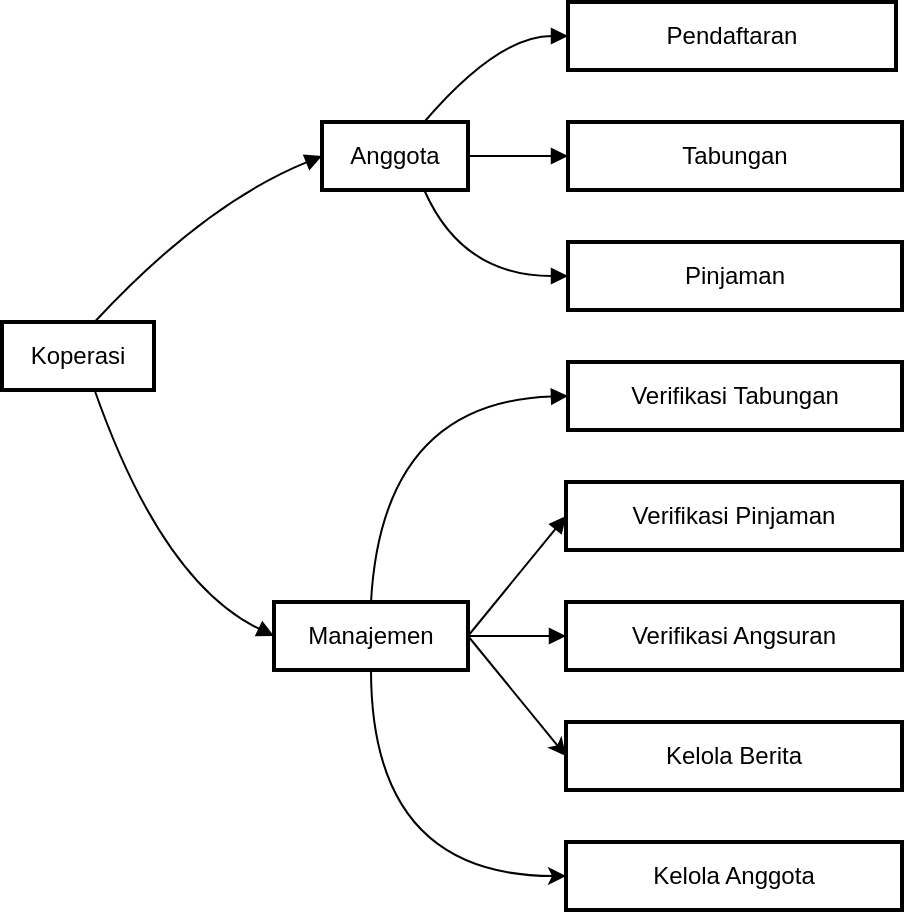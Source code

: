 <mxfile version="21.2.1" type="github">
  <diagram name="Page-1" id="gbfR1mwo9simhEl2wfYh">
    <mxGraphModel dx="1730" dy="1654" grid="1" gridSize="10" guides="1" tooltips="1" connect="1" arrows="1" fold="1" page="1" pageScale="1" pageWidth="850" pageHeight="1100" math="0" shadow="0">
      <root>
        <mxCell id="0" />
        <mxCell id="1" parent="0" />
        <mxCell id="2" value="Koperasi" style="whiteSpace=wrap;strokeWidth=2;" parent="1" vertex="1">
          <mxGeometry y="160" width="76" height="34" as="geometry" />
        </mxCell>
        <mxCell id="3" value="Anggota" style="whiteSpace=wrap;strokeWidth=2;" parent="1" vertex="1">
          <mxGeometry x="160" y="60" width="73" height="34" as="geometry" />
        </mxCell>
        <mxCell id="FtRE1K6ahmodpSijHRIX-19" value="" style="rounded=0;orthogonalLoop=1;jettySize=auto;html=1;entryX=0;entryY=0.5;entryDx=0;entryDy=0;exitX=1;exitY=0.5;exitDx=0;exitDy=0;" edge="1" parent="1" source="4" target="FtRE1K6ahmodpSijHRIX-18">
          <mxGeometry relative="1" as="geometry">
            <mxPoint x="240" y="320" as="sourcePoint" />
          </mxGeometry>
        </mxCell>
        <mxCell id="FtRE1K6ahmodpSijHRIX-22" value="" style="edgeStyle=orthogonalEdgeStyle;rounded=0;orthogonalLoop=1;jettySize=auto;html=1;curved=1;entryX=0;entryY=0.5;entryDx=0;entryDy=0;exitX=0.5;exitY=1;exitDx=0;exitDy=0;" edge="1" parent="1" source="4" target="FtRE1K6ahmodpSijHRIX-21">
          <mxGeometry relative="1" as="geometry">
            <Array as="points">
              <mxPoint x="185" y="437" />
            </Array>
          </mxGeometry>
        </mxCell>
        <mxCell id="4" value="Manajemen" style="whiteSpace=wrap;strokeWidth=2;" parent="1" vertex="1">
          <mxGeometry x="136" y="300" width="97" height="34" as="geometry" />
        </mxCell>
        <mxCell id="5" value="Pendaftaran" style="whiteSpace=wrap;strokeWidth=2;" parent="1" vertex="1">
          <mxGeometry x="283" width="164" height="34" as="geometry" />
        </mxCell>
        <mxCell id="6" value="Tabungan" style="whiteSpace=wrap;strokeWidth=2;" parent="1" vertex="1">
          <mxGeometry x="283" y="60" width="167" height="34" as="geometry" />
        </mxCell>
        <mxCell id="7" value="Pinjaman" style="whiteSpace=wrap;strokeWidth=2;" parent="1" vertex="1">
          <mxGeometry x="283" y="120" width="167" height="34" as="geometry" />
        </mxCell>
        <mxCell id="8" value="Verifikasi Tabungan" style="whiteSpace=wrap;strokeWidth=2;" parent="1" vertex="1">
          <mxGeometry x="283" y="180" width="167" height="34" as="geometry" />
        </mxCell>
        <mxCell id="9" value="Verifikasi Pinjaman" style="whiteSpace=wrap;strokeWidth=2;" parent="1" vertex="1">
          <mxGeometry x="282" y="240" width="168" height="34" as="geometry" />
        </mxCell>
        <mxCell id="10" value="Verifikasi Angsuran" style="whiteSpace=wrap;strokeWidth=2;" parent="1" vertex="1">
          <mxGeometry x="282" y="300" width="168" height="34" as="geometry" />
        </mxCell>
        <mxCell id="11" value="" style="curved=1;startArrow=none;endArrow=block;exitX=0.609;exitY=0;entryX=-0.001;entryY=0.5;" parent="1" source="2" target="3" edge="1">
          <mxGeometry relative="1" as="geometry">
            <Array as="points">
              <mxPoint x="101" y="101" />
            </Array>
          </mxGeometry>
        </mxCell>
        <mxCell id="12" value="" style="curved=1;startArrow=none;endArrow=block;exitX=0.609;exitY=1;entryX=-0.004;entryY=0.5;" parent="1" source="2" target="4" edge="1">
          <mxGeometry relative="1" as="geometry">
            <Array as="points">
              <mxPoint x="80" y="290" />
            </Array>
          </mxGeometry>
        </mxCell>
        <mxCell id="13" value="" style="curved=1;startArrow=none;endArrow=block;exitX=0.7;exitY=0;entryX=-0.001;entryY=0.5;" parent="1" source="3" target="5" edge="1">
          <mxGeometry relative="1" as="geometry">
            <Array as="points">
              <mxPoint x="248" y="17" />
            </Array>
          </mxGeometry>
        </mxCell>
        <mxCell id="14" value="" style="curved=1;startArrow=none;endArrow=block;exitX=0.993;exitY=0.5;entryX=0.0;entryY=0.5;" parent="1" source="3" target="6" edge="1">
          <mxGeometry relative="1" as="geometry">
            <Array as="points" />
          </mxGeometry>
        </mxCell>
        <mxCell id="15" value="" style="curved=1;startArrow=none;endArrow=block;exitX=0.7;exitY=1;entryX=-0.001;entryY=0.5;" parent="1" source="3" target="7" edge="1">
          <mxGeometry relative="1" as="geometry">
            <Array as="points">
              <mxPoint x="230" y="137" />
            </Array>
          </mxGeometry>
        </mxCell>
        <mxCell id="16" value="" style="curved=1;startArrow=none;endArrow=block;entryX=-0.001;entryY=0.5;exitX=0.5;exitY=0;exitDx=0;exitDy=0;" parent="1" source="4" target="8" edge="1">
          <mxGeometry relative="1" as="geometry">
            <Array as="points">
              <mxPoint x="190" y="200" />
            </Array>
            <mxPoint x="180" y="260" as="sourcePoint" />
          </mxGeometry>
        </mxCell>
        <mxCell id="17" value="" style="curved=1;startArrow=none;endArrow=block;exitX=0.999;exitY=0.5;entryX=-0.001;entryY=0.5;" parent="1" source="4" target="9" edge="1">
          <mxGeometry relative="1" as="geometry">
            <Array as="points" />
          </mxGeometry>
        </mxCell>
        <mxCell id="18" value="" style="curved=1;startArrow=none;endArrow=block;exitX=1;exitY=0.5;entryX=0.003;entryY=0.5;exitDx=0;exitDy=0;" parent="1" source="4" target="10" edge="1">
          <mxGeometry relative="1" as="geometry">
            <Array as="points" />
          </mxGeometry>
        </mxCell>
        <mxCell id="FtRE1K6ahmodpSijHRIX-18" value="Kelola Berita" style="whiteSpace=wrap;strokeWidth=2;" vertex="1" parent="1">
          <mxGeometry x="282" y="360" width="168" height="34" as="geometry" />
        </mxCell>
        <mxCell id="FtRE1K6ahmodpSijHRIX-21" value="Kelola Anggota" style="whiteSpace=wrap;strokeWidth=2;" vertex="1" parent="1">
          <mxGeometry x="282" y="420" width="168" height="34" as="geometry" />
        </mxCell>
      </root>
    </mxGraphModel>
  </diagram>
</mxfile>
